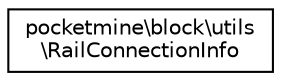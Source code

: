 digraph "Graphical Class Hierarchy"
{
 // INTERACTIVE_SVG=YES
 // LATEX_PDF_SIZE
  edge [fontname="Helvetica",fontsize="10",labelfontname="Helvetica",labelfontsize="10"];
  node [fontname="Helvetica",fontsize="10",shape=record];
  rankdir="LR";
  Node0 [label="pocketmine\\block\\utils\l\\RailConnectionInfo",height=0.2,width=0.4,color="black", fillcolor="white", style="filled",URL="$d7/df9/classpocketmine_1_1block_1_1utils_1_1_rail_connection_info.html",tooltip=" "];
}
